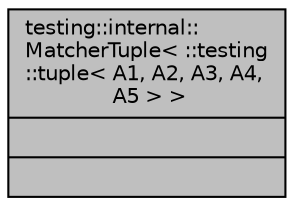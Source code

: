 digraph "testing::internal::MatcherTuple&lt; ::testing::tuple&lt; A1, A2, A3, A4, A5 &gt; &gt;"
{
  edge [fontname="Helvetica",fontsize="10",labelfontname="Helvetica",labelfontsize="10"];
  node [fontname="Helvetica",fontsize="10",shape=record];
  Node1 [label="{testing::internal::\lMatcherTuple\< ::testing\l::tuple\< A1, A2, A3, A4,\l A5 \> \>\n||}",height=0.2,width=0.4,color="black", fillcolor="grey75", style="filled", fontcolor="black"];
}
